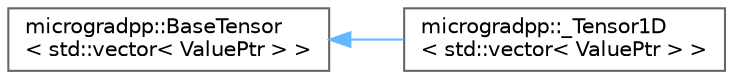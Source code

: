 digraph "Graphical Class Hierarchy"
{
 // LATEX_PDF_SIZE
  bgcolor="transparent";
  edge [fontname=Helvetica,fontsize=10,labelfontname=Helvetica,labelfontsize=10];
  node [fontname=Helvetica,fontsize=10,shape=box,height=0.2,width=0.4];
  rankdir="LR";
  Node0 [id="Node000000",label="microgradpp::BaseTensor\l\< std::vector\< ValuePtr \> \>",height=0.2,width=0.4,color="grey40", fillcolor="white", style="filled",URL="$classmicrogradpp_1_1_base_tensor.html",tooltip=" "];
  Node0 -> Node1 [id="edge3_Node000000_Node000001",dir="back",color="steelblue1",style="solid",tooltip=" "];
  Node1 [id="Node000001",label="microgradpp::_Tensor1D\l\< std::vector\< ValuePtr \> \>",height=0.2,width=0.4,color="grey40", fillcolor="white", style="filled",URL="$classmicrogradpp_1_1___tensor1_d.html",tooltip=" "];
}
